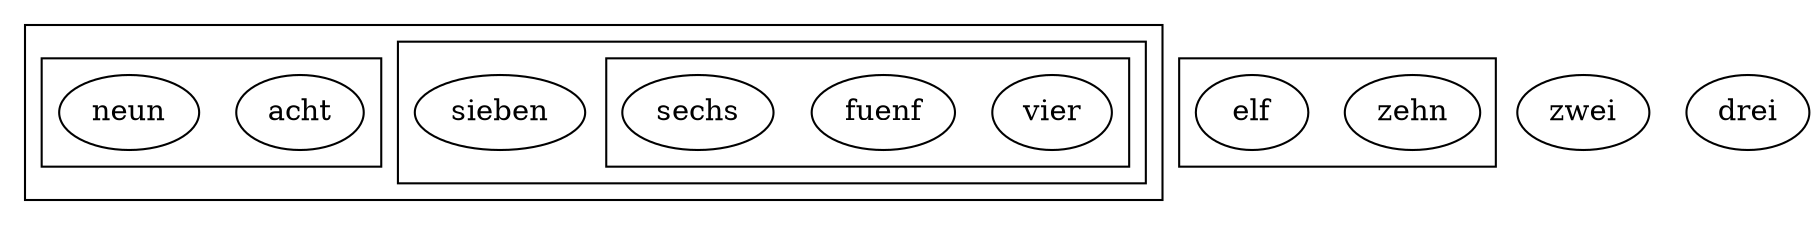 digraph G {
	subgraph cluster_0 {
		subgraph cluster_00 {
             subgraph cluster_000 {
				vier;
				fuenf;
				sechs;			
	         }
	         sieben;
	    }
		subgraph cluster_02 {
			acht;
			neun;
		}
	}
	subgraph cluster_1 {
		zehn;
		elf;
	}
	zwei;
    drei;
}